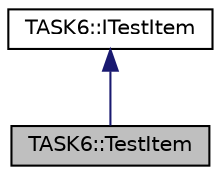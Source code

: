 digraph "TASK6::TestItem"
{
 // LATEX_PDF_SIZE
  edge [fontname="Helvetica",fontsize="10",labelfontname="Helvetica",labelfontsize="10"];
  node [fontname="Helvetica",fontsize="10",shape=record];
  Node1 [label="TASK6::TestItem",height=0.2,width=0.4,color="black", fillcolor="grey75", style="filled", fontcolor="black",tooltip="Implementation of the core functions for all derived classes of the unit test framework."];
  Node2 -> Node1 [dir="back",color="midnightblue",fontsize="10",style="solid",fontname="Helvetica"];
  Node2 [label="TASK6::ITestItem",height=0.2,width=0.4,color="black", fillcolor="white", style="filled",URL="$d4/dff/classTASK6_1_1ITestItem.html",tooltip="Interface class of unit testing classes. In general a test item conaitns either a a specific test or ..."];
}
